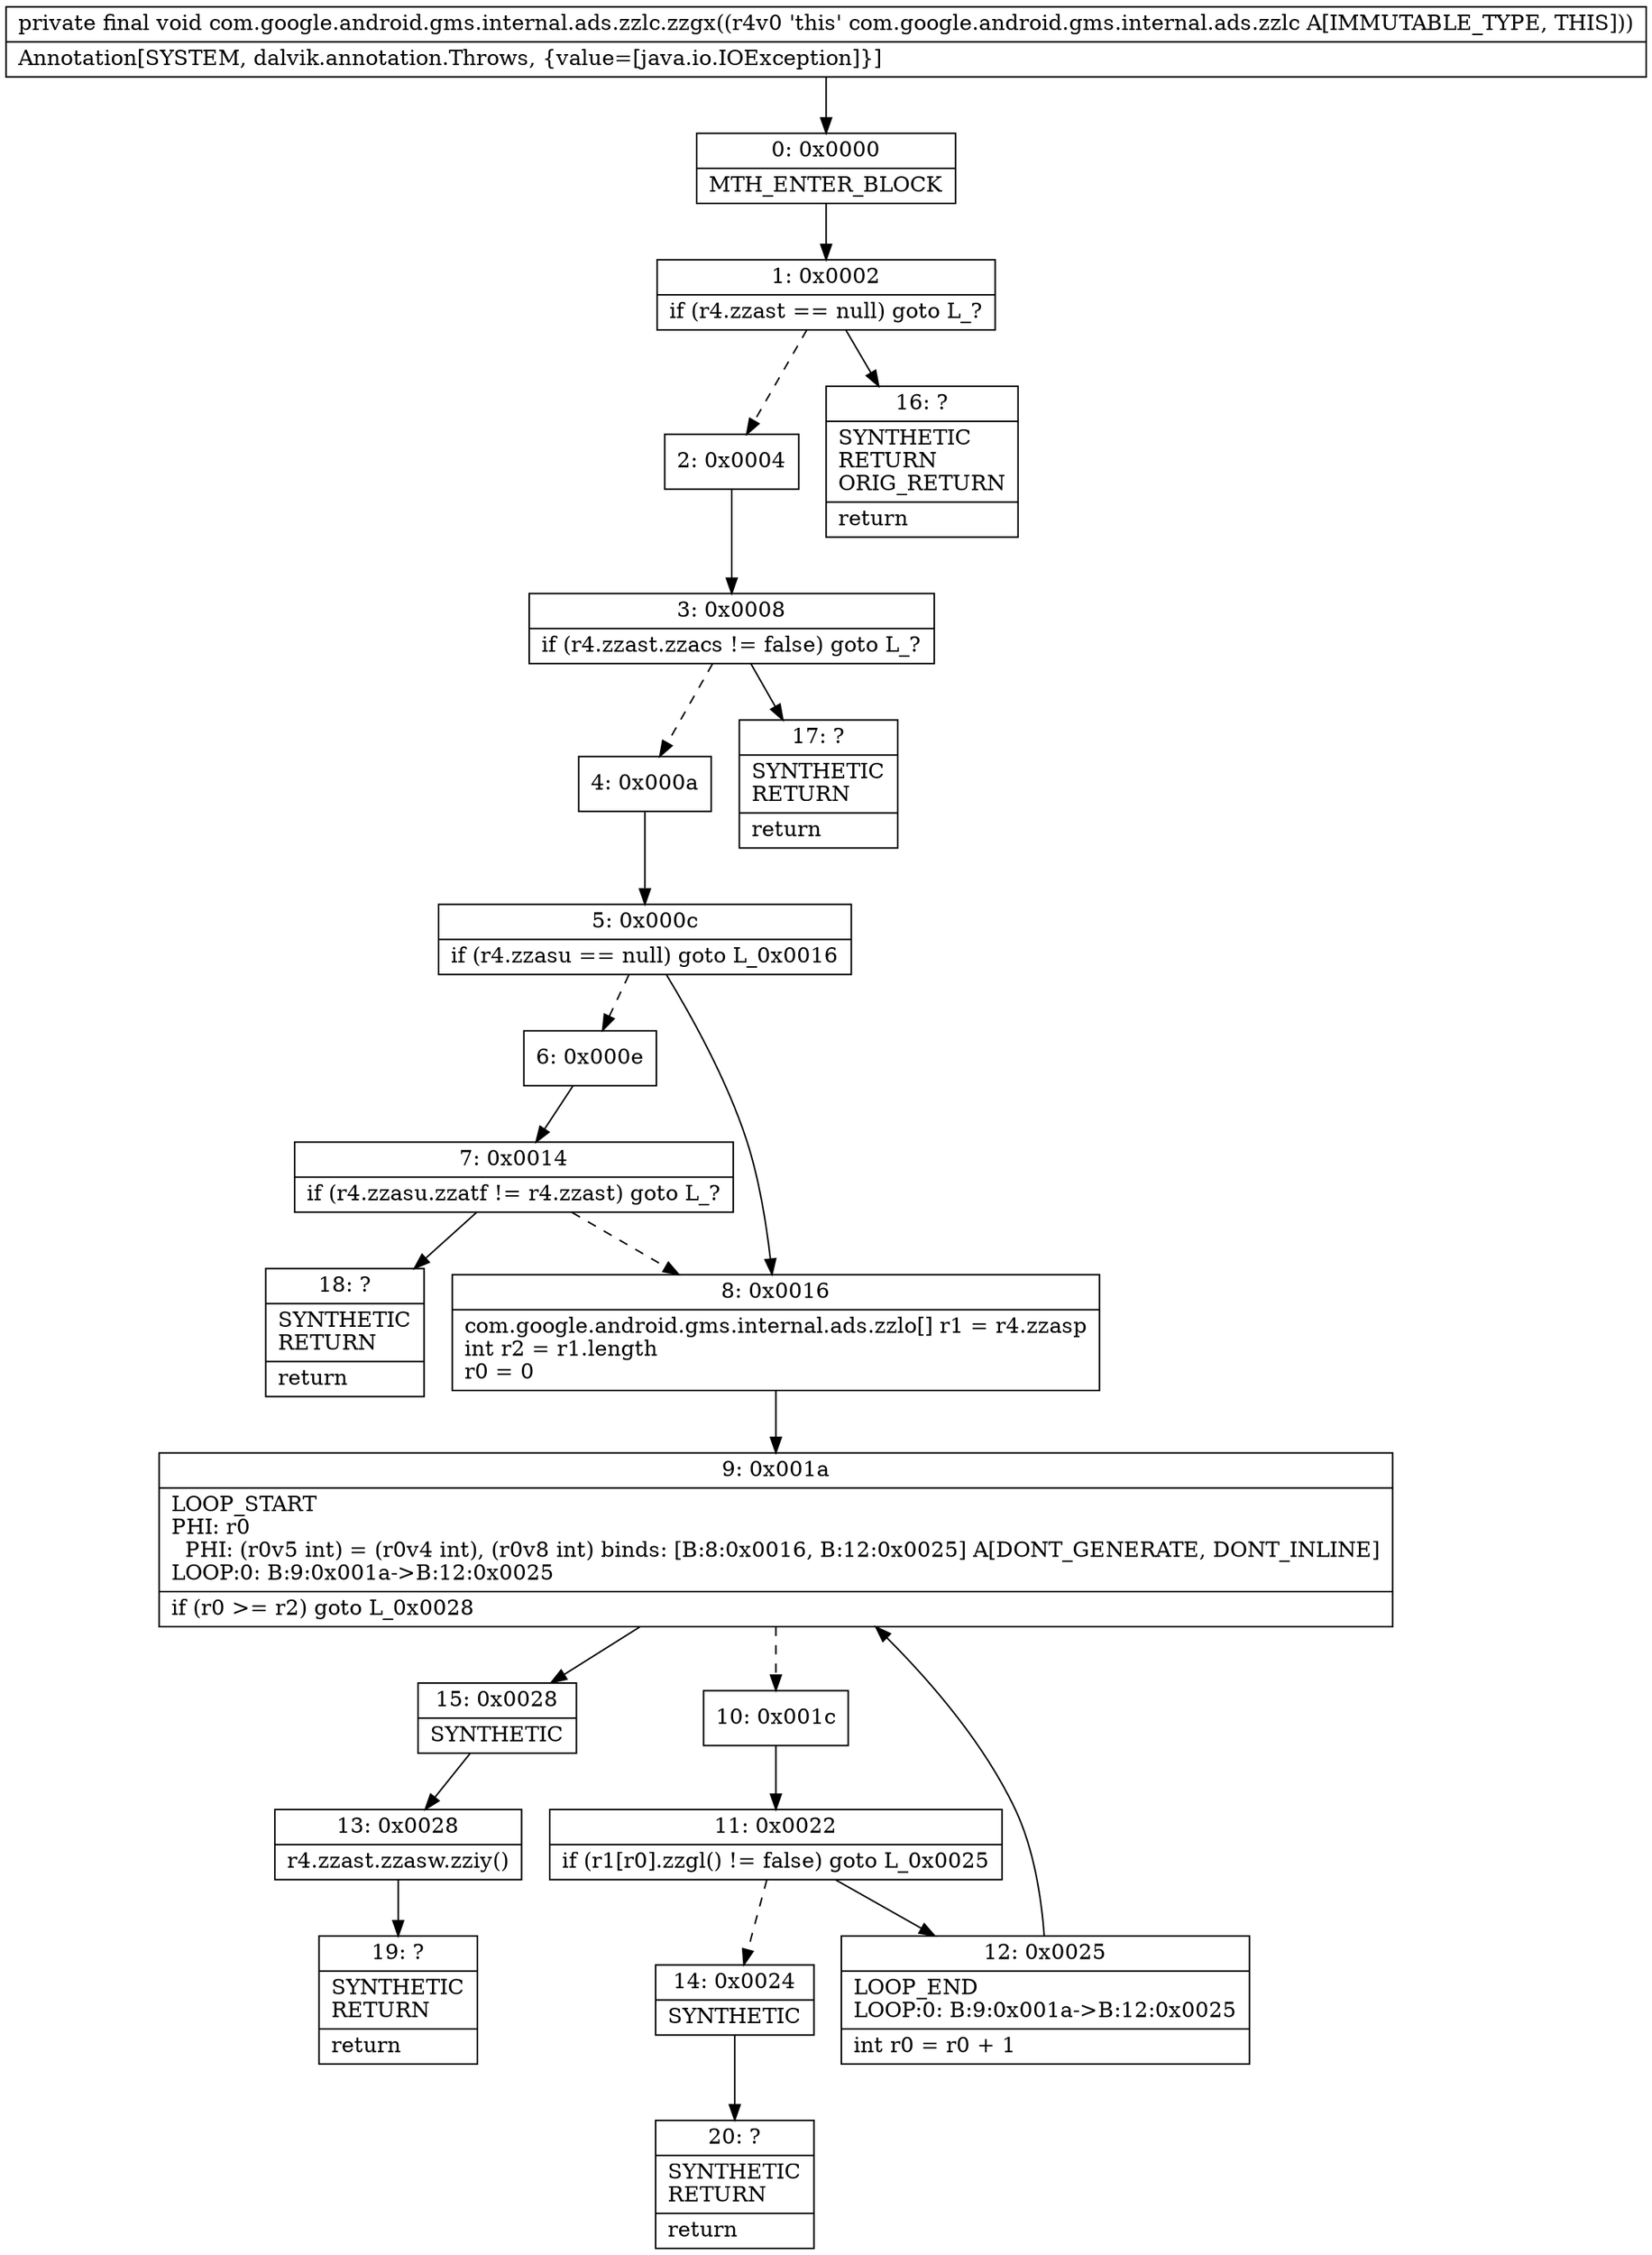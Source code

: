 digraph "CFG forcom.google.android.gms.internal.ads.zzlc.zzgx()V" {
Node_0 [shape=record,label="{0\:\ 0x0000|MTH_ENTER_BLOCK\l}"];
Node_1 [shape=record,label="{1\:\ 0x0002|if (r4.zzast == null) goto L_?\l}"];
Node_2 [shape=record,label="{2\:\ 0x0004}"];
Node_3 [shape=record,label="{3\:\ 0x0008|if (r4.zzast.zzacs != false) goto L_?\l}"];
Node_4 [shape=record,label="{4\:\ 0x000a}"];
Node_5 [shape=record,label="{5\:\ 0x000c|if (r4.zzasu == null) goto L_0x0016\l}"];
Node_6 [shape=record,label="{6\:\ 0x000e}"];
Node_7 [shape=record,label="{7\:\ 0x0014|if (r4.zzasu.zzatf != r4.zzast) goto L_?\l}"];
Node_8 [shape=record,label="{8\:\ 0x0016|com.google.android.gms.internal.ads.zzlo[] r1 = r4.zzasp\lint r2 = r1.length\lr0 = 0\l}"];
Node_9 [shape=record,label="{9\:\ 0x001a|LOOP_START\lPHI: r0 \l  PHI: (r0v5 int) = (r0v4 int), (r0v8 int) binds: [B:8:0x0016, B:12:0x0025] A[DONT_GENERATE, DONT_INLINE]\lLOOP:0: B:9:0x001a\-\>B:12:0x0025\l|if (r0 \>= r2) goto L_0x0028\l}"];
Node_10 [shape=record,label="{10\:\ 0x001c}"];
Node_11 [shape=record,label="{11\:\ 0x0022|if (r1[r0].zzgl() != false) goto L_0x0025\l}"];
Node_12 [shape=record,label="{12\:\ 0x0025|LOOP_END\lLOOP:0: B:9:0x001a\-\>B:12:0x0025\l|int r0 = r0 + 1\l}"];
Node_13 [shape=record,label="{13\:\ 0x0028|r4.zzast.zzasw.zziy()\l}"];
Node_14 [shape=record,label="{14\:\ 0x0024|SYNTHETIC\l}"];
Node_15 [shape=record,label="{15\:\ 0x0028|SYNTHETIC\l}"];
Node_16 [shape=record,label="{16\:\ ?|SYNTHETIC\lRETURN\lORIG_RETURN\l|return\l}"];
Node_17 [shape=record,label="{17\:\ ?|SYNTHETIC\lRETURN\l|return\l}"];
Node_18 [shape=record,label="{18\:\ ?|SYNTHETIC\lRETURN\l|return\l}"];
Node_19 [shape=record,label="{19\:\ ?|SYNTHETIC\lRETURN\l|return\l}"];
Node_20 [shape=record,label="{20\:\ ?|SYNTHETIC\lRETURN\l|return\l}"];
MethodNode[shape=record,label="{private final void com.google.android.gms.internal.ads.zzlc.zzgx((r4v0 'this' com.google.android.gms.internal.ads.zzlc A[IMMUTABLE_TYPE, THIS]))  | Annotation[SYSTEM, dalvik.annotation.Throws, \{value=[java.io.IOException]\}]\l}"];
MethodNode -> Node_0;
Node_0 -> Node_1;
Node_1 -> Node_2[style=dashed];
Node_1 -> Node_16;
Node_2 -> Node_3;
Node_3 -> Node_4[style=dashed];
Node_3 -> Node_17;
Node_4 -> Node_5;
Node_5 -> Node_6[style=dashed];
Node_5 -> Node_8;
Node_6 -> Node_7;
Node_7 -> Node_8[style=dashed];
Node_7 -> Node_18;
Node_8 -> Node_9;
Node_9 -> Node_10[style=dashed];
Node_9 -> Node_15;
Node_10 -> Node_11;
Node_11 -> Node_12;
Node_11 -> Node_14[style=dashed];
Node_12 -> Node_9;
Node_13 -> Node_19;
Node_14 -> Node_20;
Node_15 -> Node_13;
}

